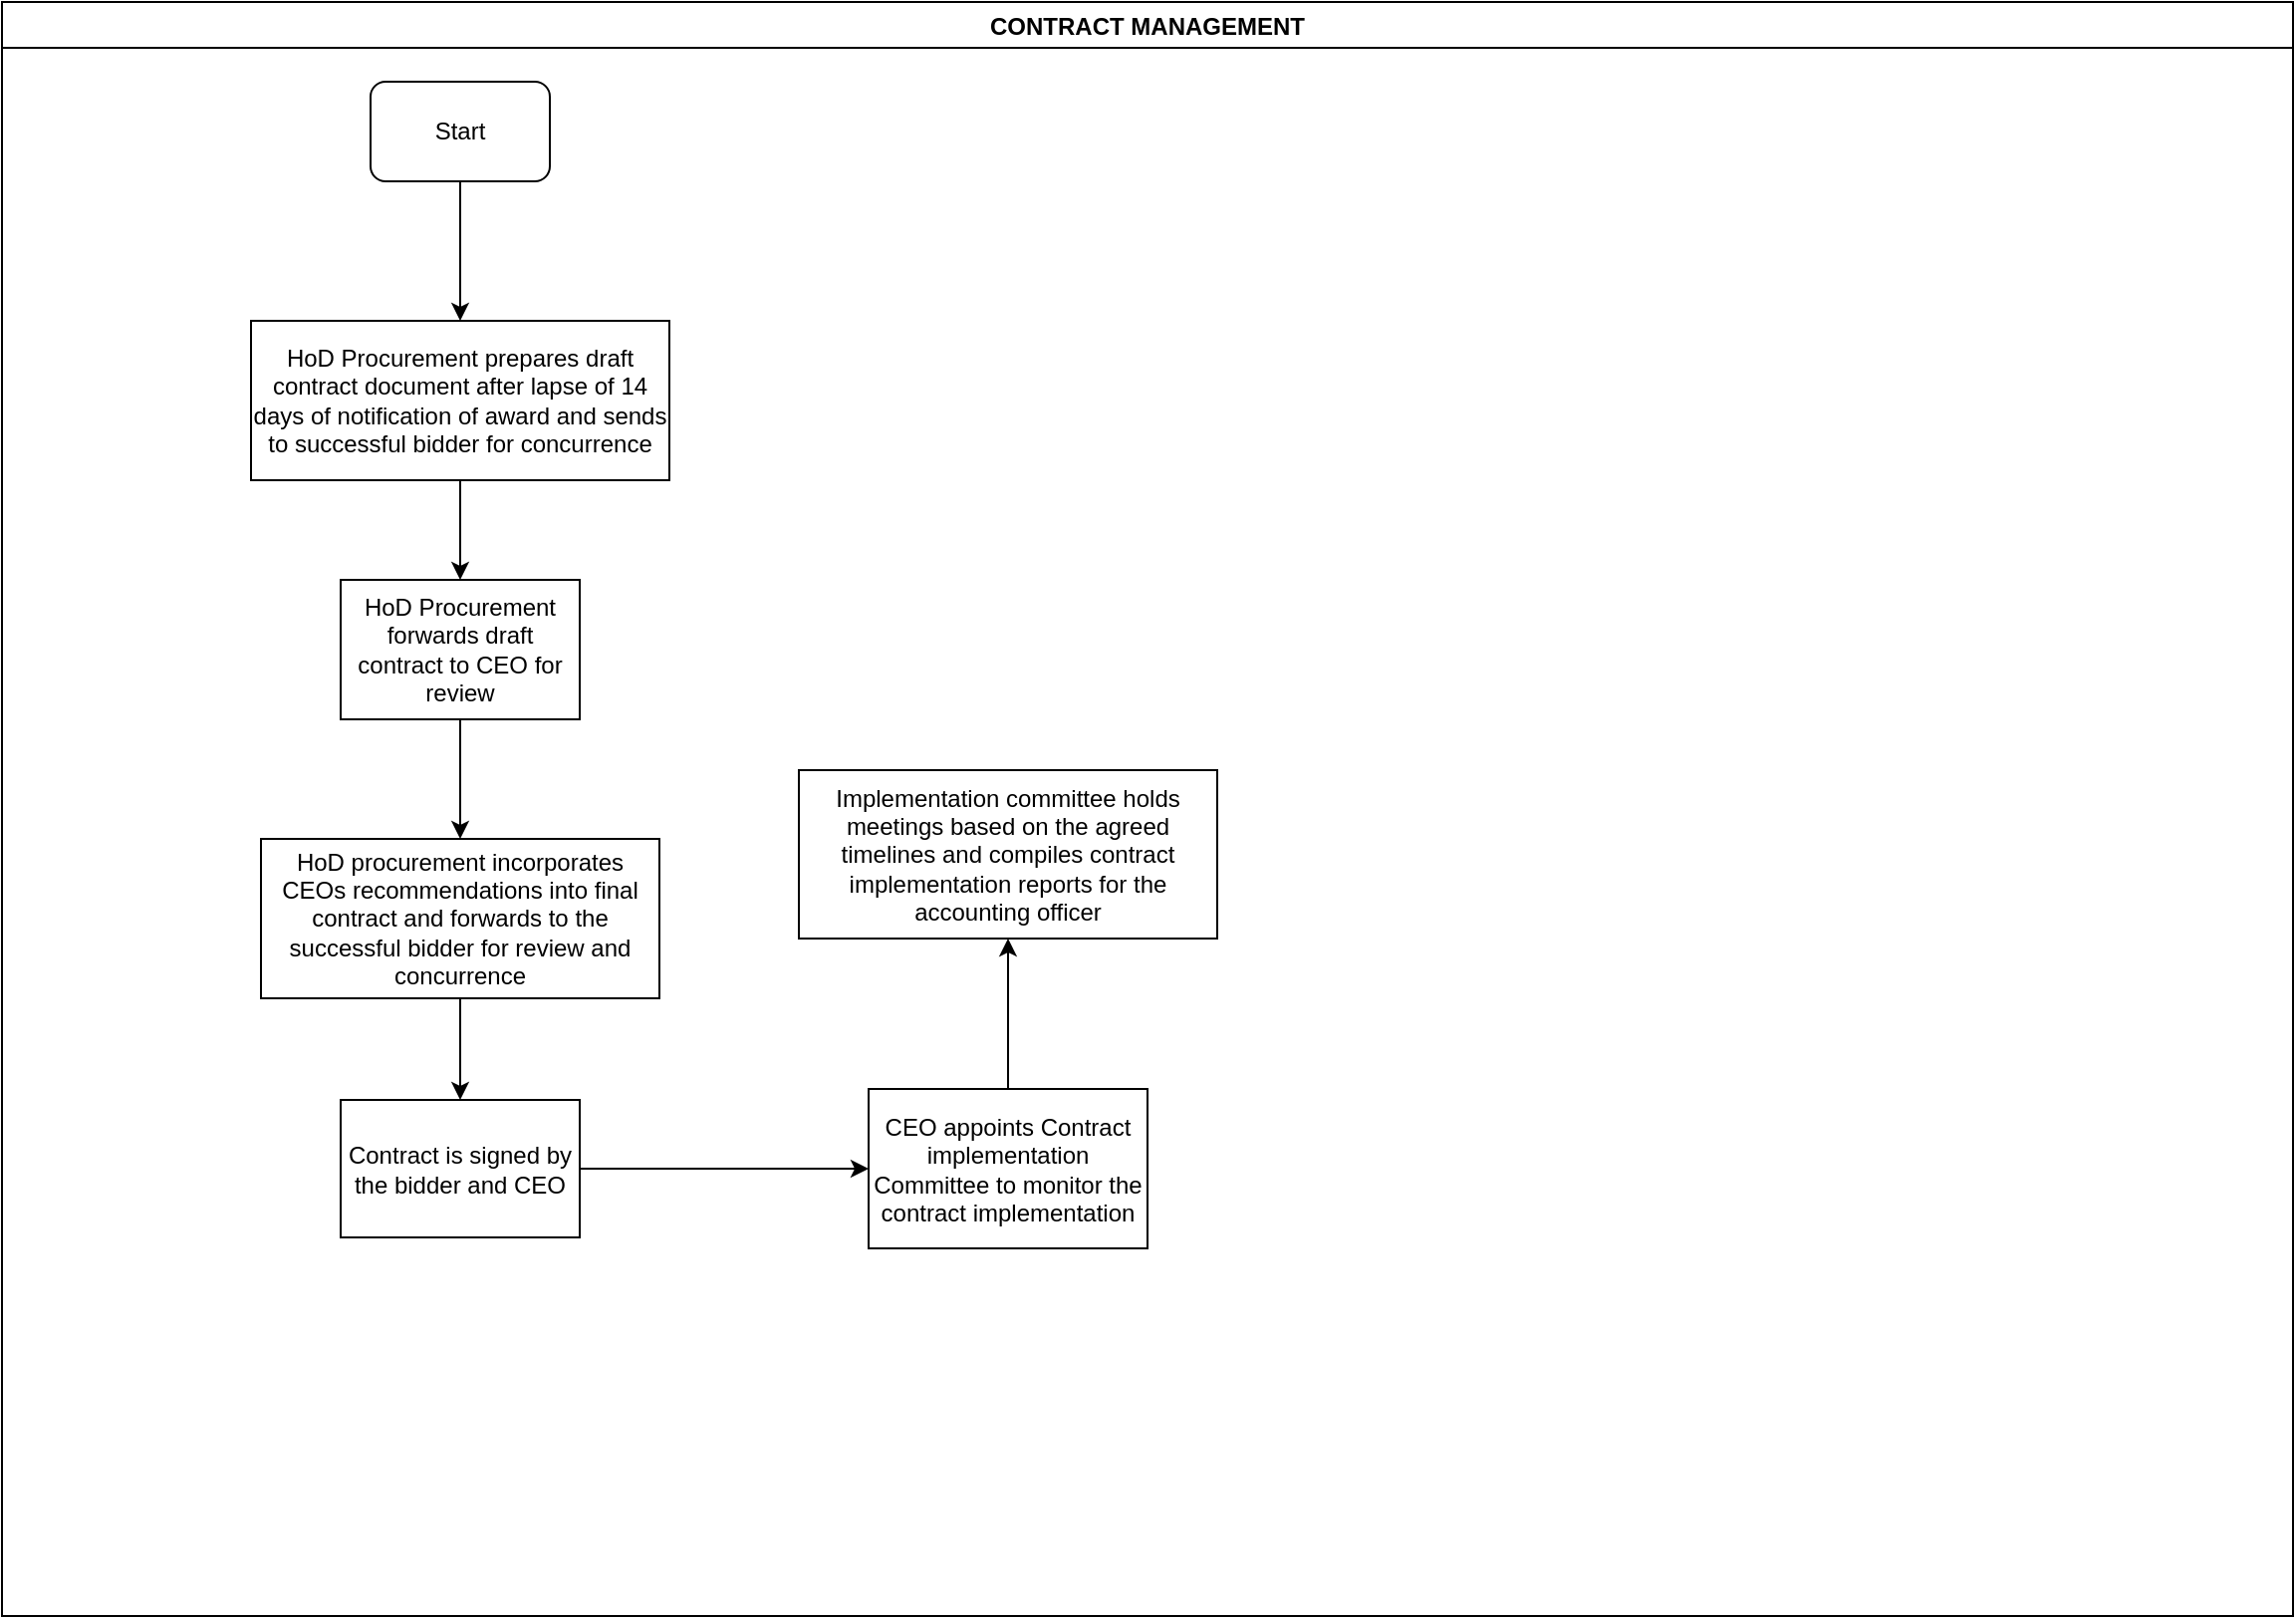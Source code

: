 <mxfile version="13.10.9" type="github">
  <diagram id="TfBRKVqigtajWfXstnEd" name="Page-1">
    <mxGraphModel dx="1038" dy="547" grid="1" gridSize="10" guides="1" tooltips="1" connect="1" arrows="1" fold="1" page="1" pageScale="1" pageWidth="1169" pageHeight="827" math="0" shadow="0">
      <root>
        <mxCell id="0" />
        <mxCell id="1" parent="0" />
        <mxCell id="GDgMGsqKDlrENk5VtVOn-1" value="CONTRACT MANAGEMENT" style="swimlane;" vertex="1" parent="1">
          <mxGeometry x="10" y="10" width="1150" height="810" as="geometry" />
        </mxCell>
        <mxCell id="GDgMGsqKDlrENk5VtVOn-2" value="Start" style="rounded=1;whiteSpace=wrap;html=1;" vertex="1" parent="GDgMGsqKDlrENk5VtVOn-1">
          <mxGeometry x="185" y="40" width="90" height="50" as="geometry" />
        </mxCell>
        <mxCell id="GDgMGsqKDlrENk5VtVOn-5" value="HoD Procurement prepares draft contract document after lapse of 14 days of notification of award and sends to successful bidder for concurrence" style="rounded=0;whiteSpace=wrap;html=1;" vertex="1" parent="GDgMGsqKDlrENk5VtVOn-1">
          <mxGeometry x="125" y="160" width="210" height="80" as="geometry" />
        </mxCell>
        <mxCell id="GDgMGsqKDlrENk5VtVOn-4" value="" style="edgeStyle=orthogonalEdgeStyle;rounded=0;orthogonalLoop=1;jettySize=auto;html=1;" edge="1" parent="GDgMGsqKDlrENk5VtVOn-1" source="GDgMGsqKDlrENk5VtVOn-2" target="GDgMGsqKDlrENk5VtVOn-5">
          <mxGeometry relative="1" as="geometry">
            <mxPoint x="230" y="165" as="targetPoint" />
          </mxGeometry>
        </mxCell>
        <mxCell id="GDgMGsqKDlrENk5VtVOn-6" value="HoD Procurement forwards draft contract to CEO for review" style="whiteSpace=wrap;html=1;rounded=0;" vertex="1" parent="GDgMGsqKDlrENk5VtVOn-1">
          <mxGeometry x="170" y="290" width="120" height="70" as="geometry" />
        </mxCell>
        <mxCell id="GDgMGsqKDlrENk5VtVOn-7" value="" style="edgeStyle=orthogonalEdgeStyle;rounded=0;orthogonalLoop=1;jettySize=auto;html=1;" edge="1" parent="GDgMGsqKDlrENk5VtVOn-1" source="GDgMGsqKDlrENk5VtVOn-5" target="GDgMGsqKDlrENk5VtVOn-6">
          <mxGeometry relative="1" as="geometry" />
        </mxCell>
        <mxCell id="GDgMGsqKDlrENk5VtVOn-8" value="HoD procurement incorporates CEOs recommendations into final contract and forwards to the successful bidder for review and concurrence" style="whiteSpace=wrap;html=1;rounded=0;" vertex="1" parent="GDgMGsqKDlrENk5VtVOn-1">
          <mxGeometry x="130" y="420" width="200" height="80" as="geometry" />
        </mxCell>
        <mxCell id="GDgMGsqKDlrENk5VtVOn-9" value="" style="edgeStyle=orthogonalEdgeStyle;rounded=0;orthogonalLoop=1;jettySize=auto;html=1;" edge="1" parent="GDgMGsqKDlrENk5VtVOn-1" source="GDgMGsqKDlrENk5VtVOn-6" target="GDgMGsqKDlrENk5VtVOn-8">
          <mxGeometry relative="1" as="geometry" />
        </mxCell>
        <mxCell id="GDgMGsqKDlrENk5VtVOn-10" value="Contract is signed by the bidder and CEO" style="whiteSpace=wrap;html=1;rounded=0;" vertex="1" parent="GDgMGsqKDlrENk5VtVOn-1">
          <mxGeometry x="170" y="551" width="120" height="69" as="geometry" />
        </mxCell>
        <mxCell id="GDgMGsqKDlrENk5VtVOn-11" value="" style="edgeStyle=orthogonalEdgeStyle;rounded=0;orthogonalLoop=1;jettySize=auto;html=1;" edge="1" parent="GDgMGsqKDlrENk5VtVOn-1" source="GDgMGsqKDlrENk5VtVOn-8" target="GDgMGsqKDlrENk5VtVOn-10">
          <mxGeometry relative="1" as="geometry" />
        </mxCell>
        <mxCell id="GDgMGsqKDlrENk5VtVOn-12" value="CEO appoints Contract implementation Committee to monitor the contract implementation" style="whiteSpace=wrap;html=1;rounded=0;" vertex="1" parent="GDgMGsqKDlrENk5VtVOn-1">
          <mxGeometry x="435" y="545.5" width="140" height="80" as="geometry" />
        </mxCell>
        <mxCell id="GDgMGsqKDlrENk5VtVOn-13" value="" style="edgeStyle=orthogonalEdgeStyle;rounded=0;orthogonalLoop=1;jettySize=auto;html=1;" edge="1" parent="GDgMGsqKDlrENk5VtVOn-1" source="GDgMGsqKDlrENk5VtVOn-10" target="GDgMGsqKDlrENk5VtVOn-12">
          <mxGeometry relative="1" as="geometry" />
        </mxCell>
        <mxCell id="GDgMGsqKDlrENk5VtVOn-16" value="Implementation committee holds meetings based on the agreed timelines and compiles contract implementation reports for the accounting officer" style="whiteSpace=wrap;html=1;rounded=0;" vertex="1" parent="1">
          <mxGeometry x="410" y="395.5" width="210" height="84.5" as="geometry" />
        </mxCell>
        <mxCell id="GDgMGsqKDlrENk5VtVOn-17" value="" style="edgeStyle=orthogonalEdgeStyle;rounded=0;orthogonalLoop=1;jettySize=auto;html=1;" edge="1" parent="1" source="GDgMGsqKDlrENk5VtVOn-12" target="GDgMGsqKDlrENk5VtVOn-16">
          <mxGeometry relative="1" as="geometry" />
        </mxCell>
      </root>
    </mxGraphModel>
  </diagram>
</mxfile>
